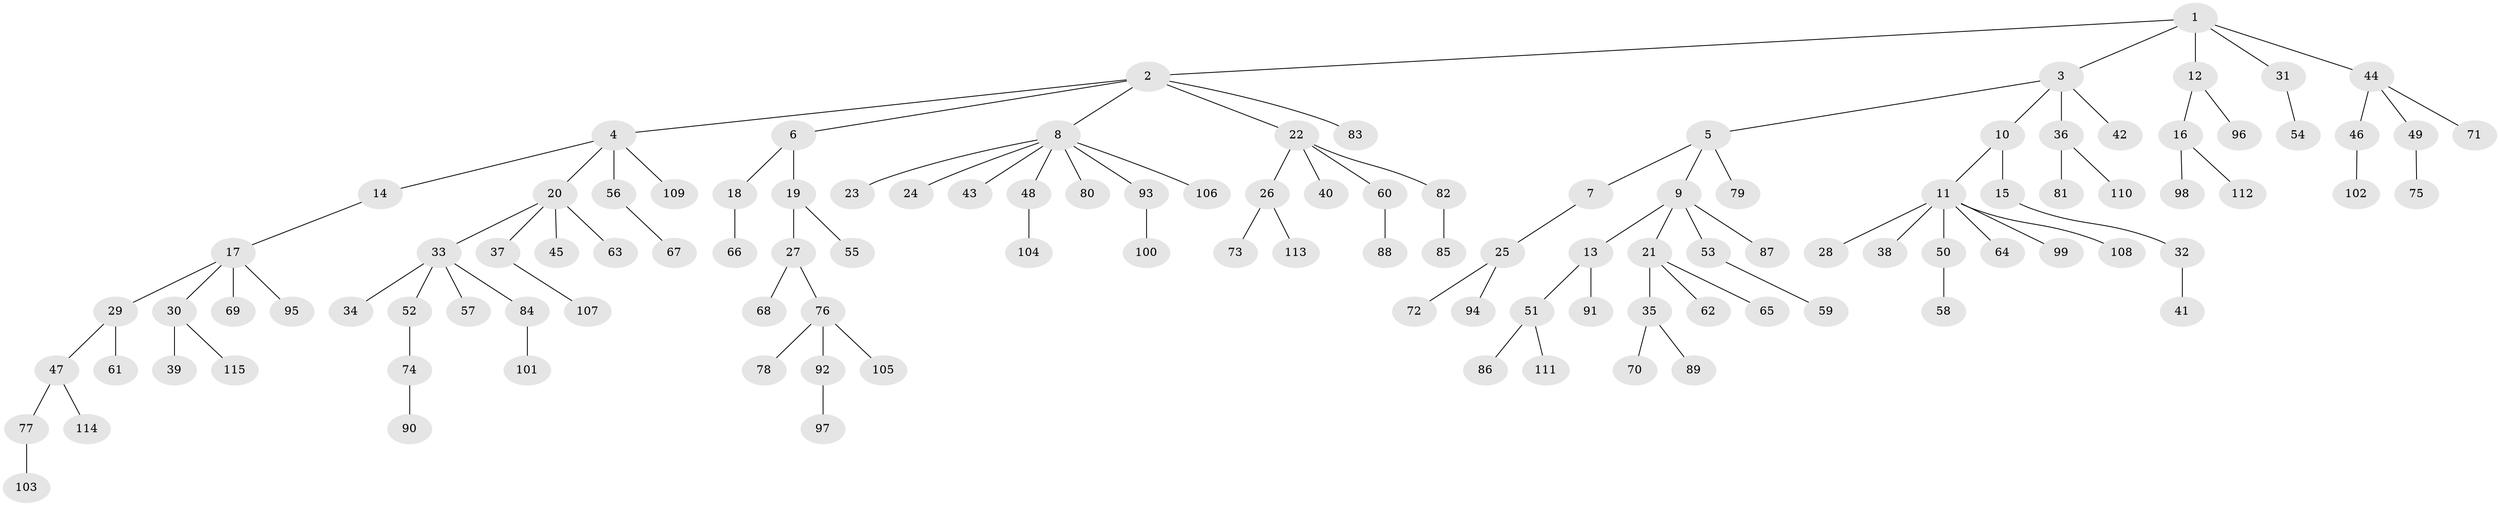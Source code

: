 // Generated by graph-tools (version 1.1) at 2025/15/03/09/25 04:15:35]
// undirected, 115 vertices, 114 edges
graph export_dot {
graph [start="1"]
  node [color=gray90,style=filled];
  1;
  2;
  3;
  4;
  5;
  6;
  7;
  8;
  9;
  10;
  11;
  12;
  13;
  14;
  15;
  16;
  17;
  18;
  19;
  20;
  21;
  22;
  23;
  24;
  25;
  26;
  27;
  28;
  29;
  30;
  31;
  32;
  33;
  34;
  35;
  36;
  37;
  38;
  39;
  40;
  41;
  42;
  43;
  44;
  45;
  46;
  47;
  48;
  49;
  50;
  51;
  52;
  53;
  54;
  55;
  56;
  57;
  58;
  59;
  60;
  61;
  62;
  63;
  64;
  65;
  66;
  67;
  68;
  69;
  70;
  71;
  72;
  73;
  74;
  75;
  76;
  77;
  78;
  79;
  80;
  81;
  82;
  83;
  84;
  85;
  86;
  87;
  88;
  89;
  90;
  91;
  92;
  93;
  94;
  95;
  96;
  97;
  98;
  99;
  100;
  101;
  102;
  103;
  104;
  105;
  106;
  107;
  108;
  109;
  110;
  111;
  112;
  113;
  114;
  115;
  1 -- 2;
  1 -- 3;
  1 -- 12;
  1 -- 31;
  1 -- 44;
  2 -- 4;
  2 -- 6;
  2 -- 8;
  2 -- 22;
  2 -- 83;
  3 -- 5;
  3 -- 10;
  3 -- 36;
  3 -- 42;
  4 -- 14;
  4 -- 20;
  4 -- 56;
  4 -- 109;
  5 -- 7;
  5 -- 9;
  5 -- 79;
  6 -- 18;
  6 -- 19;
  7 -- 25;
  8 -- 23;
  8 -- 24;
  8 -- 43;
  8 -- 48;
  8 -- 80;
  8 -- 93;
  8 -- 106;
  9 -- 13;
  9 -- 21;
  9 -- 53;
  9 -- 87;
  10 -- 11;
  10 -- 15;
  11 -- 28;
  11 -- 38;
  11 -- 50;
  11 -- 64;
  11 -- 99;
  11 -- 108;
  12 -- 16;
  12 -- 96;
  13 -- 51;
  13 -- 91;
  14 -- 17;
  15 -- 32;
  16 -- 98;
  16 -- 112;
  17 -- 29;
  17 -- 30;
  17 -- 69;
  17 -- 95;
  18 -- 66;
  19 -- 27;
  19 -- 55;
  20 -- 33;
  20 -- 37;
  20 -- 45;
  20 -- 63;
  21 -- 35;
  21 -- 62;
  21 -- 65;
  22 -- 26;
  22 -- 40;
  22 -- 60;
  22 -- 82;
  25 -- 72;
  25 -- 94;
  26 -- 73;
  26 -- 113;
  27 -- 68;
  27 -- 76;
  29 -- 47;
  29 -- 61;
  30 -- 39;
  30 -- 115;
  31 -- 54;
  32 -- 41;
  33 -- 34;
  33 -- 52;
  33 -- 57;
  33 -- 84;
  35 -- 70;
  35 -- 89;
  36 -- 81;
  36 -- 110;
  37 -- 107;
  44 -- 46;
  44 -- 49;
  44 -- 71;
  46 -- 102;
  47 -- 77;
  47 -- 114;
  48 -- 104;
  49 -- 75;
  50 -- 58;
  51 -- 86;
  51 -- 111;
  52 -- 74;
  53 -- 59;
  56 -- 67;
  60 -- 88;
  74 -- 90;
  76 -- 78;
  76 -- 92;
  76 -- 105;
  77 -- 103;
  82 -- 85;
  84 -- 101;
  92 -- 97;
  93 -- 100;
}
